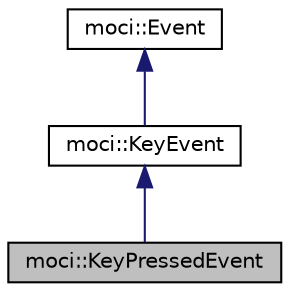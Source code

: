 digraph "moci::KeyPressedEvent"
{
 // INTERACTIVE_SVG=YES
  edge [fontname="Helvetica",fontsize="10",labelfontname="Helvetica",labelfontsize="10"];
  node [fontname="Helvetica",fontsize="10",shape=record];
  Node3 [label="moci::KeyPressedEvent",height=0.2,width=0.4,color="black", fillcolor="grey75", style="filled", fontcolor="black"];
  Node4 -> Node3 [dir="back",color="midnightblue",fontsize="10",style="solid",fontname="Helvetica"];
  Node4 [label="moci::KeyEvent",height=0.2,width=0.4,color="black", fillcolor="white", style="filled",URL="$classmoci_1_1KeyEvent.html"];
  Node5 -> Node4 [dir="back",color="midnightblue",fontsize="10",style="solid",fontname="Helvetica"];
  Node5 [label="moci::Event",height=0.2,width=0.4,color="black", fillcolor="white", style="filled",URL="$classmoci_1_1Event.html"];
}
